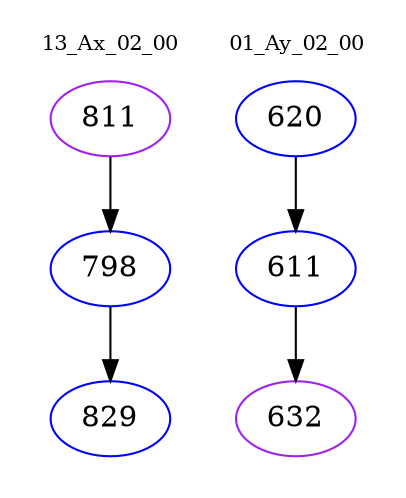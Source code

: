 digraph{
subgraph cluster_0 {
color = white
label = "13_Ax_02_00";
fontsize=10;
T0_811 [label="811", color="purple"]
T0_811 -> T0_798 [color="black"]
T0_798 [label="798", color="blue"]
T0_798 -> T0_829 [color="black"]
T0_829 [label="829", color="blue"]
}
subgraph cluster_1 {
color = white
label = "01_Ay_02_00";
fontsize=10;
T1_620 [label="620", color="blue"]
T1_620 -> T1_611 [color="black"]
T1_611 [label="611", color="blue"]
T1_611 -> T1_632 [color="black"]
T1_632 [label="632", color="purple"]
}
}
